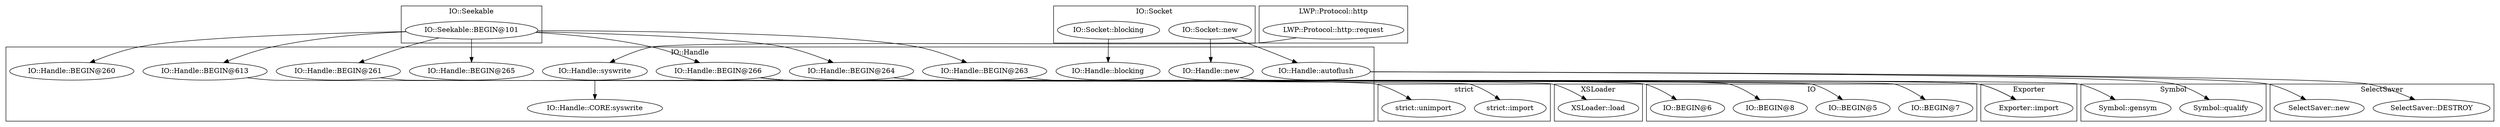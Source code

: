 digraph {
graph [overlap=false]
subgraph cluster_Symbol {
	label="Symbol";
	"Symbol::gensym";
	"Symbol::qualify";
}
subgraph cluster_XSLoader {
	label="XSLoader";
	"XSLoader::load";
}
subgraph cluster_IO_Handle {
	label="IO::Handle";
	"IO::Handle::BEGIN@260";
	"IO::Handle::BEGIN@613";
	"IO::Handle::BEGIN@266";
	"IO::Handle::BEGIN@263";
	"IO::Handle::syswrite";
	"IO::Handle::new";
	"IO::Handle::CORE:syswrite";
	"IO::Handle::autoflush";
	"IO::Handle::BEGIN@264";
	"IO::Handle::BEGIN@261";
	"IO::Handle::blocking";
	"IO::Handle::BEGIN@265";
}
subgraph cluster_IO_Seekable {
	label="IO::Seekable";
	"IO::Seekable::BEGIN@101";
}
subgraph cluster_strict {
	label="strict";
	"strict::import";
	"strict::unimport";
}
subgraph cluster_Exporter {
	label="Exporter";
	"Exporter::import";
}
subgraph cluster_SelectSaver {
	label="SelectSaver";
	"SelectSaver::DESTROY";
	"SelectSaver::new";
}
subgraph cluster_IO {
	label="IO";
	"IO::BEGIN@7";
	"IO::BEGIN@5";
	"IO::BEGIN@8";
	"IO::BEGIN@6";
}
subgraph cluster_IO_Socket {
	label="IO::Socket";
	"IO::Socket::new";
	"IO::Socket::blocking";
}
subgraph cluster_LWP_Protocol_http {
	label="LWP::Protocol::http";
	"LWP::Protocol::http::request";
}
"IO::Seekable::BEGIN@101" -> "IO::Handle::BEGIN@266";
"IO::Handle::BEGIN@263" -> "Exporter::import";
"IO::Handle::BEGIN@264" -> "Exporter::import";
"IO::Seekable::BEGIN@101" -> "IO::Handle::BEGIN@260";
"LWP::Protocol::http::request" -> "IO::Handle::syswrite";
"IO::Handle::BEGIN@266" -> "IO::BEGIN@5";
"IO::Handle::autoflush" -> "Symbol::qualify";
"IO::Handle::syswrite" -> "IO::Handle::CORE:syswrite";
"IO::Handle::BEGIN@613" -> "strict::unimport";
"IO::Seekable::BEGIN@101" -> "IO::Handle::BEGIN@613";
"IO::Seekable::BEGIN@101" -> "IO::Handle::BEGIN@264";
"IO::Handle::BEGIN@266" -> "IO::BEGIN@8";
"IO::Handle::BEGIN@261" -> "strict::import";
"IO::Handle::BEGIN@266" -> "IO::BEGIN@6";
"IO::Socket::new" -> "IO::Handle::autoflush";
"IO::Seekable::BEGIN@101" -> "IO::Handle::BEGIN@261";
"IO::Socket::blocking" -> "IO::Handle::blocking";
"IO::Handle::BEGIN@266" -> "XSLoader::load";
"IO::Seekable::BEGIN@101" -> "IO::Handle::BEGIN@265";
"IO::Handle::autoflush" -> "SelectSaver::new";
"IO::Handle::autoflush" -> "SelectSaver::DESTROY";
"IO::Handle::BEGIN@266" -> "IO::BEGIN@7";
"IO::Seekable::BEGIN@101" -> "IO::Handle::BEGIN@263";
"IO::Socket::new" -> "IO::Handle::new";
"IO::Handle::new" -> "Symbol::gensym";
}
